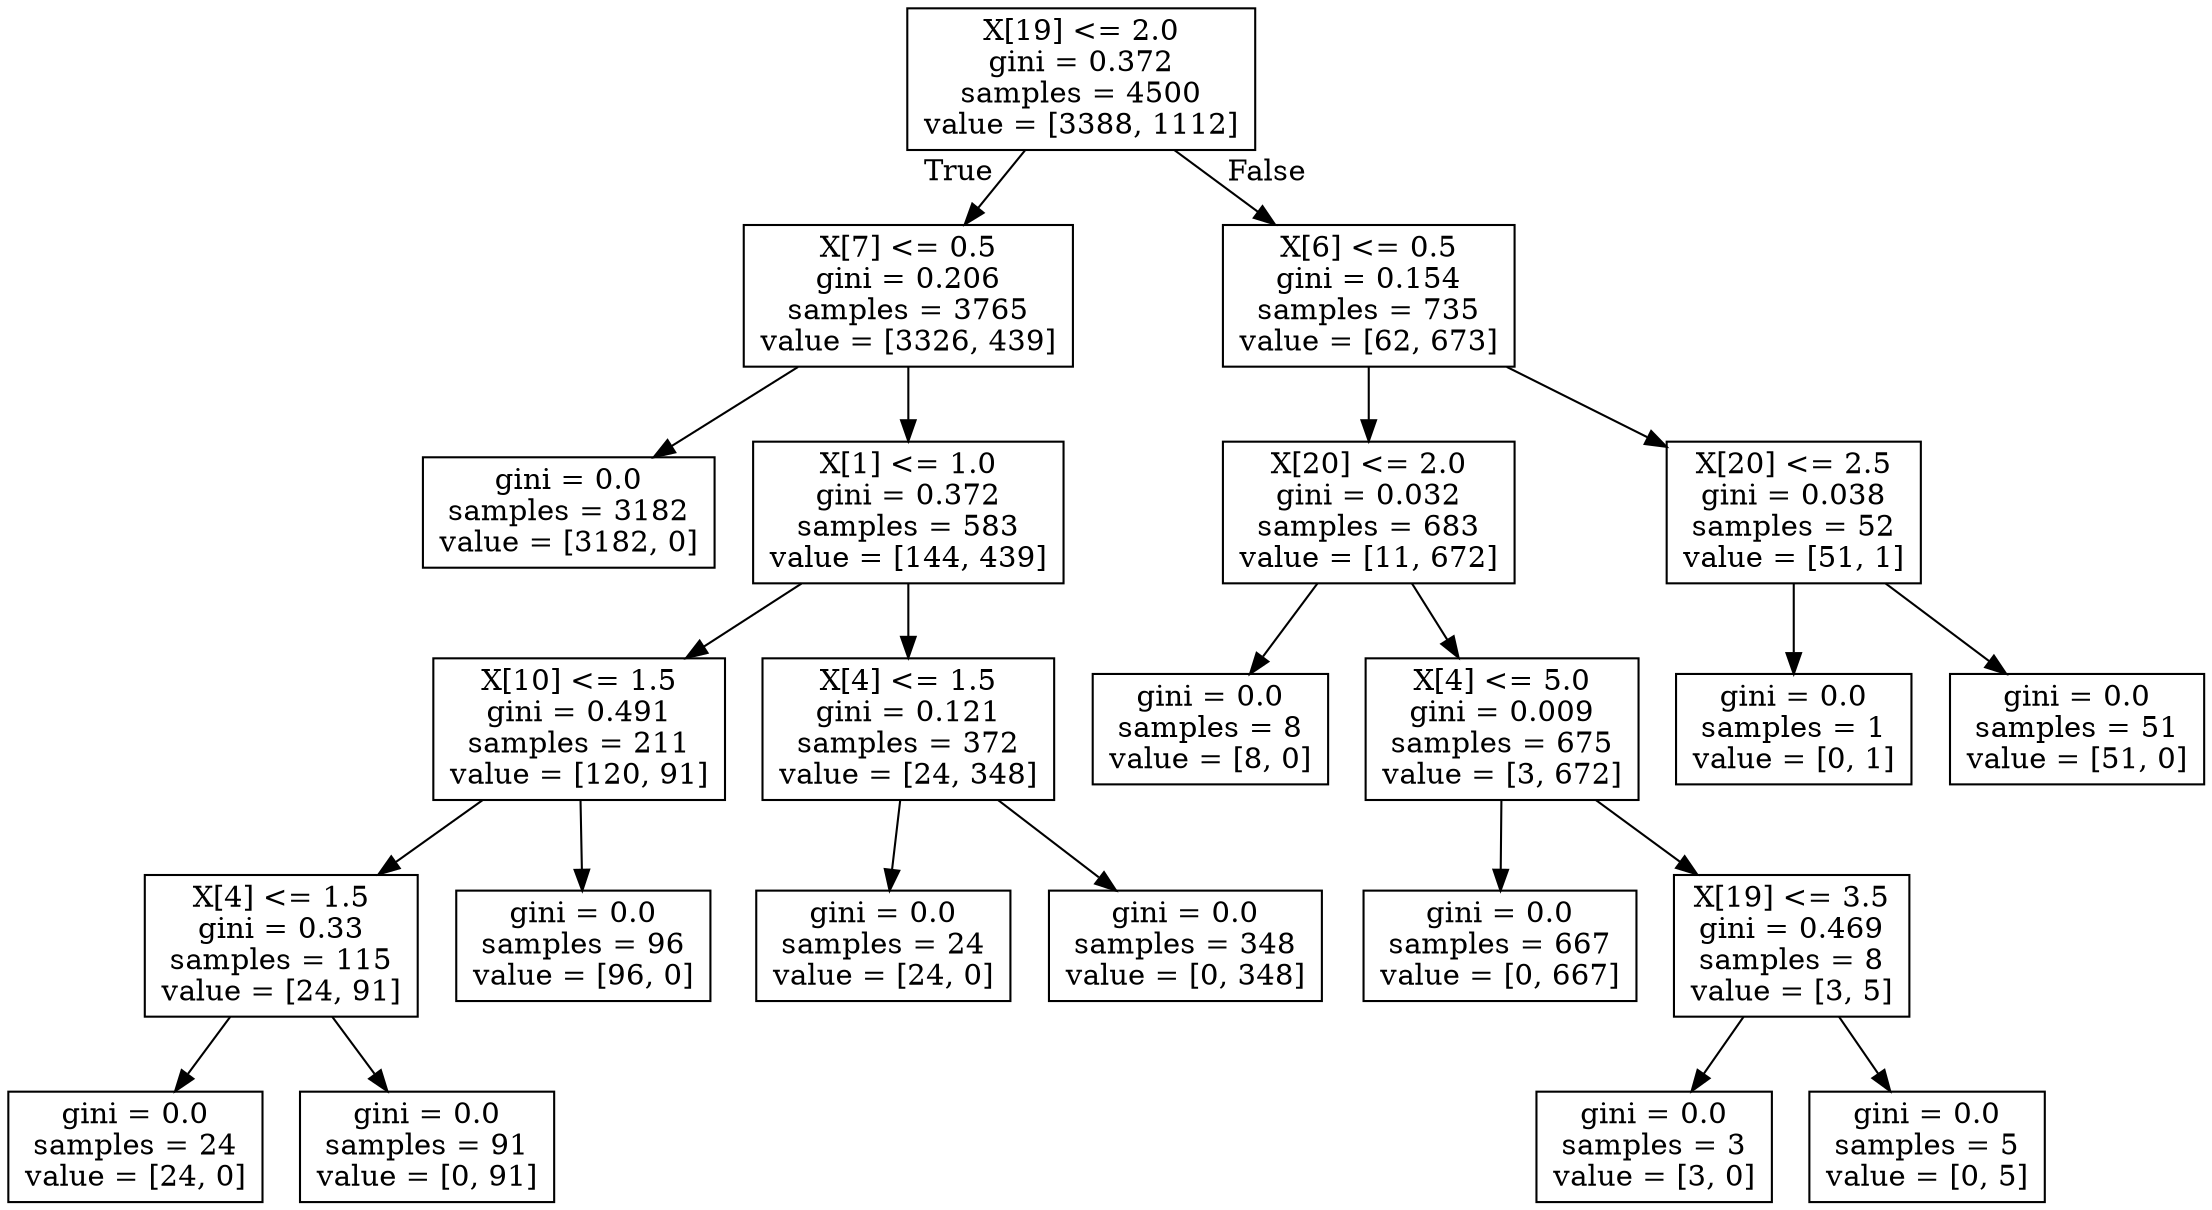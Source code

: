 digraph Tree {
node [shape=box] ;
0 [label="X[19] <= 2.0\ngini = 0.372\nsamples = 4500\nvalue = [3388, 1112]"] ;
1 [label="X[7] <= 0.5\ngini = 0.206\nsamples = 3765\nvalue = [3326, 439]"] ;
0 -> 1 [labeldistance=2.5, labelangle=45, headlabel="True"] ;
2 [label="gini = 0.0\nsamples = 3182\nvalue = [3182, 0]"] ;
1 -> 2 ;
3 [label="X[1] <= 1.0\ngini = 0.372\nsamples = 583\nvalue = [144, 439]"] ;
1 -> 3 ;
4 [label="X[10] <= 1.5\ngini = 0.491\nsamples = 211\nvalue = [120, 91]"] ;
3 -> 4 ;
5 [label="X[4] <= 1.5\ngini = 0.33\nsamples = 115\nvalue = [24, 91]"] ;
4 -> 5 ;
6 [label="gini = 0.0\nsamples = 24\nvalue = [24, 0]"] ;
5 -> 6 ;
7 [label="gini = 0.0\nsamples = 91\nvalue = [0, 91]"] ;
5 -> 7 ;
8 [label="gini = 0.0\nsamples = 96\nvalue = [96, 0]"] ;
4 -> 8 ;
9 [label="X[4] <= 1.5\ngini = 0.121\nsamples = 372\nvalue = [24, 348]"] ;
3 -> 9 ;
10 [label="gini = 0.0\nsamples = 24\nvalue = [24, 0]"] ;
9 -> 10 ;
11 [label="gini = 0.0\nsamples = 348\nvalue = [0, 348]"] ;
9 -> 11 ;
12 [label="X[6] <= 0.5\ngini = 0.154\nsamples = 735\nvalue = [62, 673]"] ;
0 -> 12 [labeldistance=2.5, labelangle=-45, headlabel="False"] ;
13 [label="X[20] <= 2.0\ngini = 0.032\nsamples = 683\nvalue = [11, 672]"] ;
12 -> 13 ;
14 [label="gini = 0.0\nsamples = 8\nvalue = [8, 0]"] ;
13 -> 14 ;
15 [label="X[4] <= 5.0\ngini = 0.009\nsamples = 675\nvalue = [3, 672]"] ;
13 -> 15 ;
16 [label="gini = 0.0\nsamples = 667\nvalue = [0, 667]"] ;
15 -> 16 ;
17 [label="X[19] <= 3.5\ngini = 0.469\nsamples = 8\nvalue = [3, 5]"] ;
15 -> 17 ;
18 [label="gini = 0.0\nsamples = 3\nvalue = [3, 0]"] ;
17 -> 18 ;
19 [label="gini = 0.0\nsamples = 5\nvalue = [0, 5]"] ;
17 -> 19 ;
20 [label="X[20] <= 2.5\ngini = 0.038\nsamples = 52\nvalue = [51, 1]"] ;
12 -> 20 ;
21 [label="gini = 0.0\nsamples = 1\nvalue = [0, 1]"] ;
20 -> 21 ;
22 [label="gini = 0.0\nsamples = 51\nvalue = [51, 0]"] ;
20 -> 22 ;
}